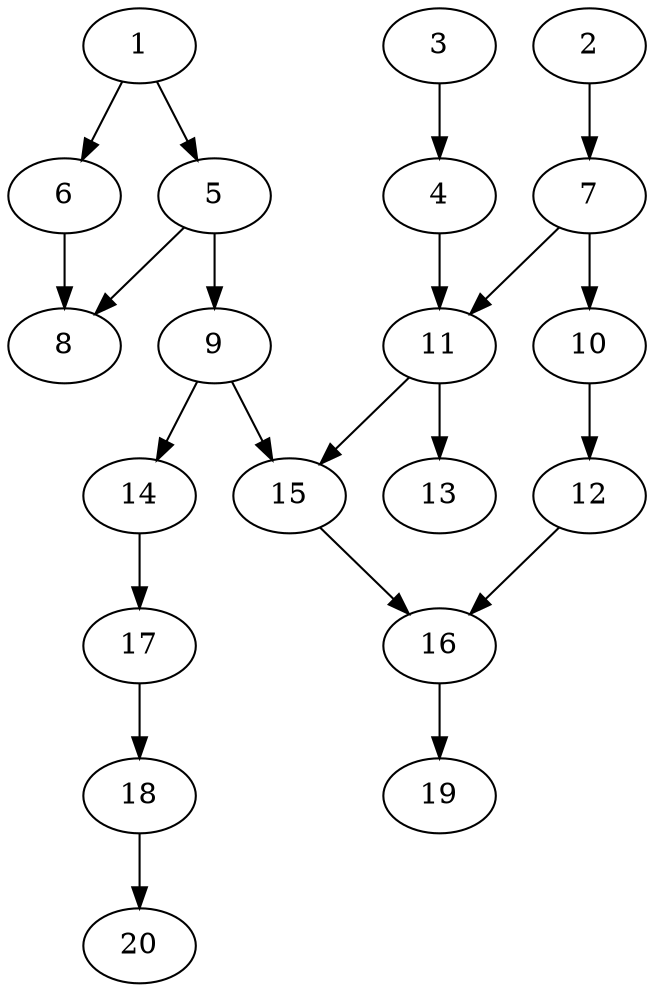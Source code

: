 // DAG automatically generated by daggen at Sat Jul 27 15:34:46 2019
// ./daggen --dot -n 20 --ccr 0.3 --fat 0.4 --regular 0.5 --density 0.4 --mindata 5242880 --maxdata 52428800 
digraph G {
  1 [size="135758507", alpha="0.00", expect_size="40727552"] 
  1 -> 5 [size ="40727552"]
  1 -> 6 [size ="40727552"]
  2 [size="144943787", alpha="0.02", expect_size="43483136"] 
  2 -> 7 [size ="43483136"]
  3 [size="86326613", alpha="0.06", expect_size="25897984"] 
  3 -> 4 [size ="25897984"]
  4 [size="82247680", alpha="0.19", expect_size="24674304"] 
  4 -> 11 [size ="24674304"]
  5 [size="104543573", alpha="0.06", expect_size="31363072"] 
  5 -> 8 [size ="31363072"]
  5 -> 9 [size ="31363072"]
  6 [size="134283947", alpha="0.09", expect_size="40285184"] 
  6 -> 8 [size ="40285184"]
  7 [size="37911893", alpha="0.19", expect_size="11373568"] 
  7 -> 10 [size ="11373568"]
  7 -> 11 [size ="11373568"]
  8 [size="111991467", alpha="0.02", expect_size="33597440"] 
  9 [size="59224747", alpha="0.01", expect_size="17767424"] 
  9 -> 14 [size ="17767424"]
  9 -> 15 [size ="17767424"]
  10 [size="43912533", alpha="0.11", expect_size="13173760"] 
  10 -> 12 [size ="13173760"]
  11 [size="130658987", alpha="0.09", expect_size="39197696"] 
  11 -> 13 [size ="39197696"]
  11 -> 15 [size ="39197696"]
  12 [size="130771627", alpha="0.11", expect_size="39231488"] 
  12 -> 16 [size ="39231488"]
  13 [size="146582187", alpha="0.12", expect_size="43974656"] 
  14 [size="39621973", alpha="0.08", expect_size="11886592"] 
  14 -> 17 [size ="11886592"]
  15 [size="31563093", alpha="0.20", expect_size="9468928"] 
  15 -> 16 [size ="9468928"]
  16 [size="75151360", alpha="0.14", expect_size="22545408"] 
  16 -> 19 [size ="22545408"]
  17 [size="146667520", alpha="0.01", expect_size="44000256"] 
  17 -> 18 [size ="44000256"]
  18 [size="140793173", alpha="0.15", expect_size="42237952"] 
  18 -> 20 [size ="42237952"]
  19 [size="158921387", alpha="0.08", expect_size="47676416"] 
  20 [size="169635840", alpha="0.08", expect_size="50890752"] 
}
